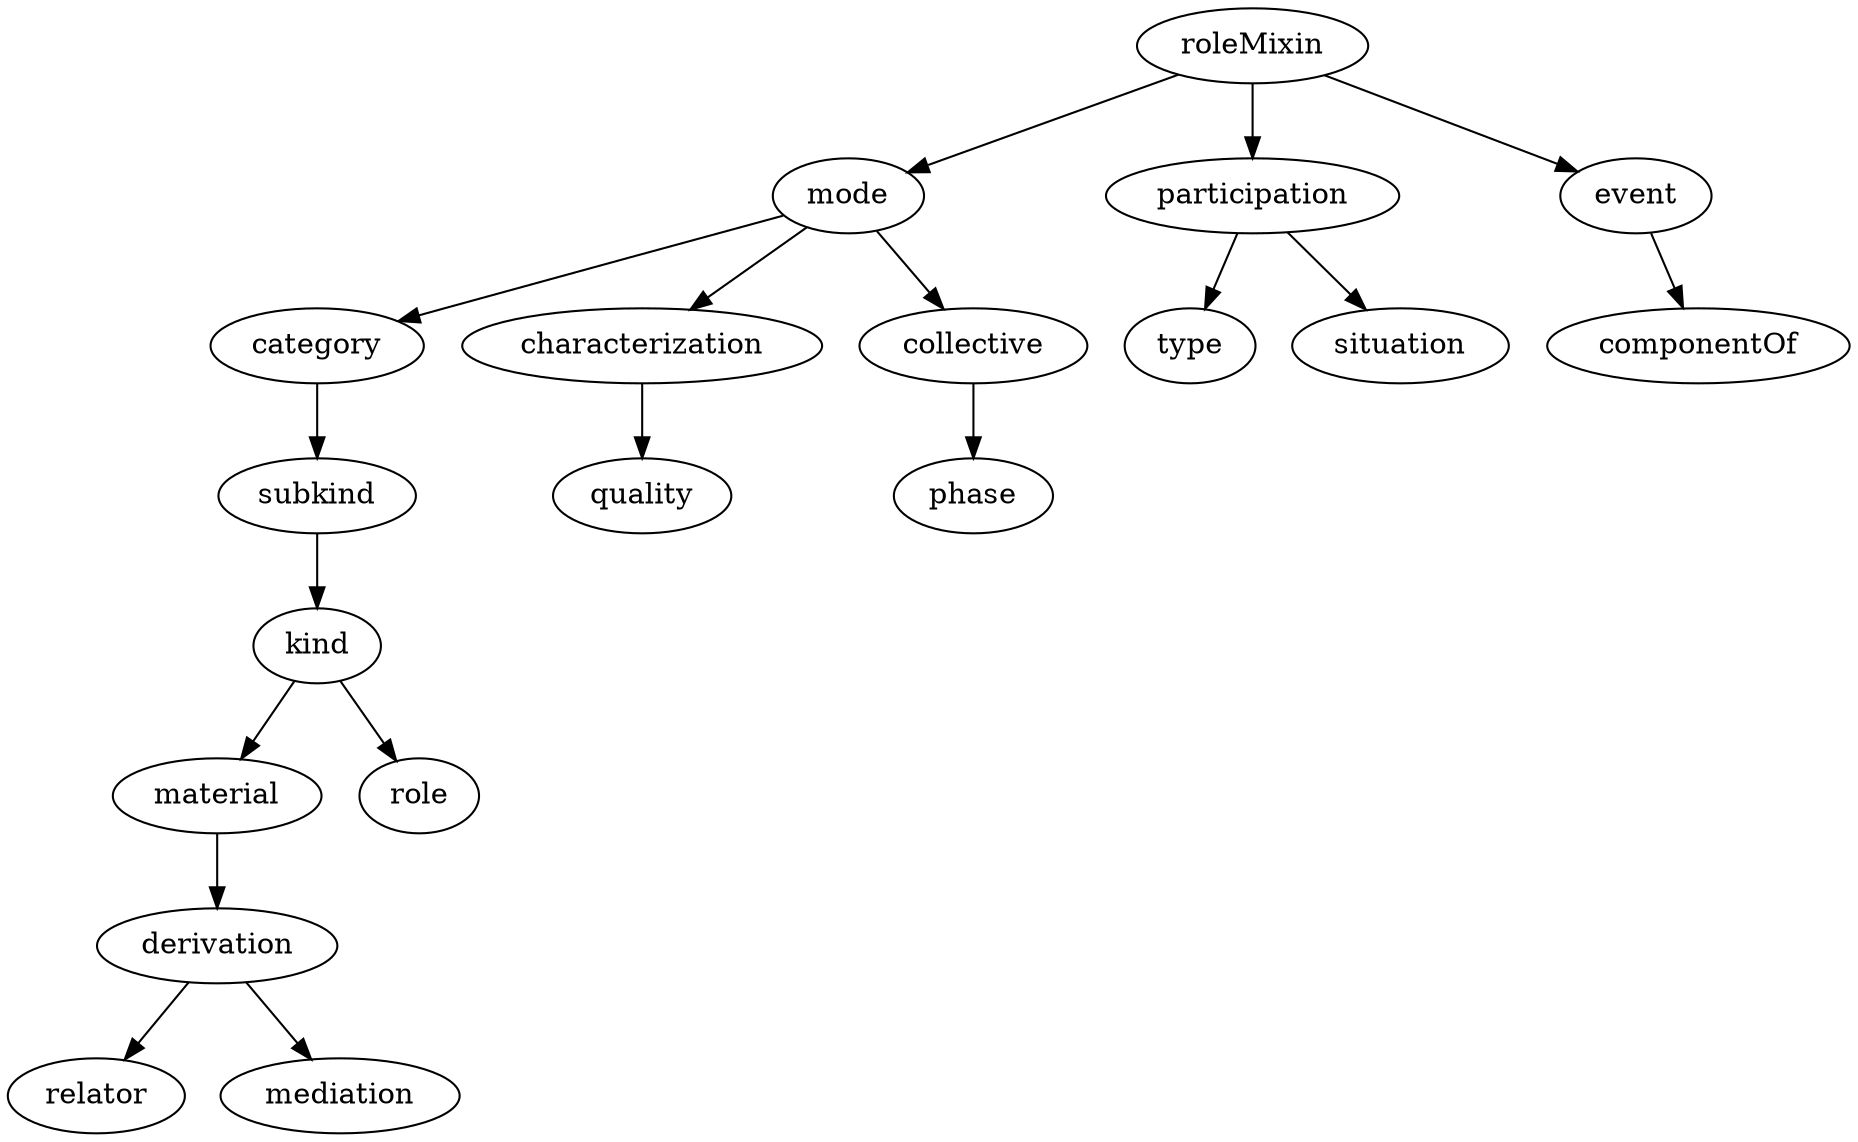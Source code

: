 strict digraph  {
roleMixin;
mode;
participation;
event;
category;
characterization;
collective;
subkind;
kind;
material;
role;
derivation;
relator;
mediation;
quality;
type;
situation;
componentOf;
phase;
roleMixin -> mode;
roleMixin -> participation;
roleMixin -> event;
mode -> category;
mode -> characterization;
mode -> collective;
participation -> type;
participation -> situation;
event -> componentOf;
category -> subkind;
characterization -> quality;
collective -> phase;
subkind -> kind;
kind -> material;
kind -> role;
material -> derivation;
derivation -> relator;
derivation -> mediation;
}

